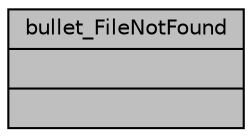 digraph "bullet_FileNotFound"
{
  edge [fontname="Helvetica",fontsize="10",labelfontname="Helvetica",labelfontsize="10"];
  node [fontname="Helvetica",fontsize="10",shape=record];
  Node1 [label="{bullet_FileNotFound\n||}",height=0.2,width=0.4,color="black", fillcolor="grey75", style="filled", fontcolor="black"];
}
